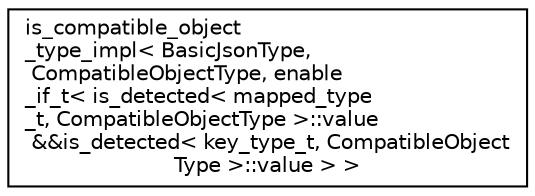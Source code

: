 digraph "Graphical Class Hierarchy"
{
 // LATEX_PDF_SIZE
  edge [fontname="Helvetica",fontsize="10",labelfontname="Helvetica",labelfontsize="10"];
  node [fontname="Helvetica",fontsize="10",shape=record];
  rankdir="LR";
  Node0 [label="is_compatible_object\l_type_impl\< BasicJsonType,\l CompatibleObjectType, enable\l_if_t\< is_detected\< mapped_type\l_t, CompatibleObjectType \>::value\l &&is_detected\< key_type_t, CompatibleObject\lType \>::value \> \>",height=0.2,width=0.4,color="black", fillcolor="white", style="filled",URL="$structdetail_1_1is__compatible__object__type__impl_3_01BasicJsonType_00_01CompatibleObjectType_01530c59509aa77cdb5f1e95cf109944f.html",tooltip=" "];
}
